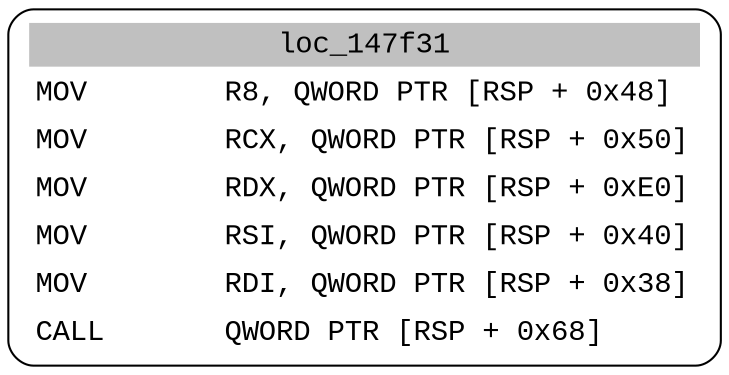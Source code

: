 digraph asm_graph {
1941 [
shape="Mrecord" fontname="Courier New"label =<<table border="0" cellborder="0" cellpadding="3"><tr><td align="center" colspan="2" bgcolor="grey">loc_147f31</td></tr><tr><td align="left">MOV        R8, QWORD PTR [RSP + 0x48]</td></tr><tr><td align="left">MOV        RCX, QWORD PTR [RSP + 0x50]</td></tr><tr><td align="left">MOV        RDX, QWORD PTR [RSP + 0xE0]</td></tr><tr><td align="left">MOV        RSI, QWORD PTR [RSP + 0x40]</td></tr><tr><td align="left">MOV        RDI, QWORD PTR [RSP + 0x38]</td></tr><tr><td align="left">CALL       QWORD PTR [RSP + 0x68]</td></tr></table>> ];
}